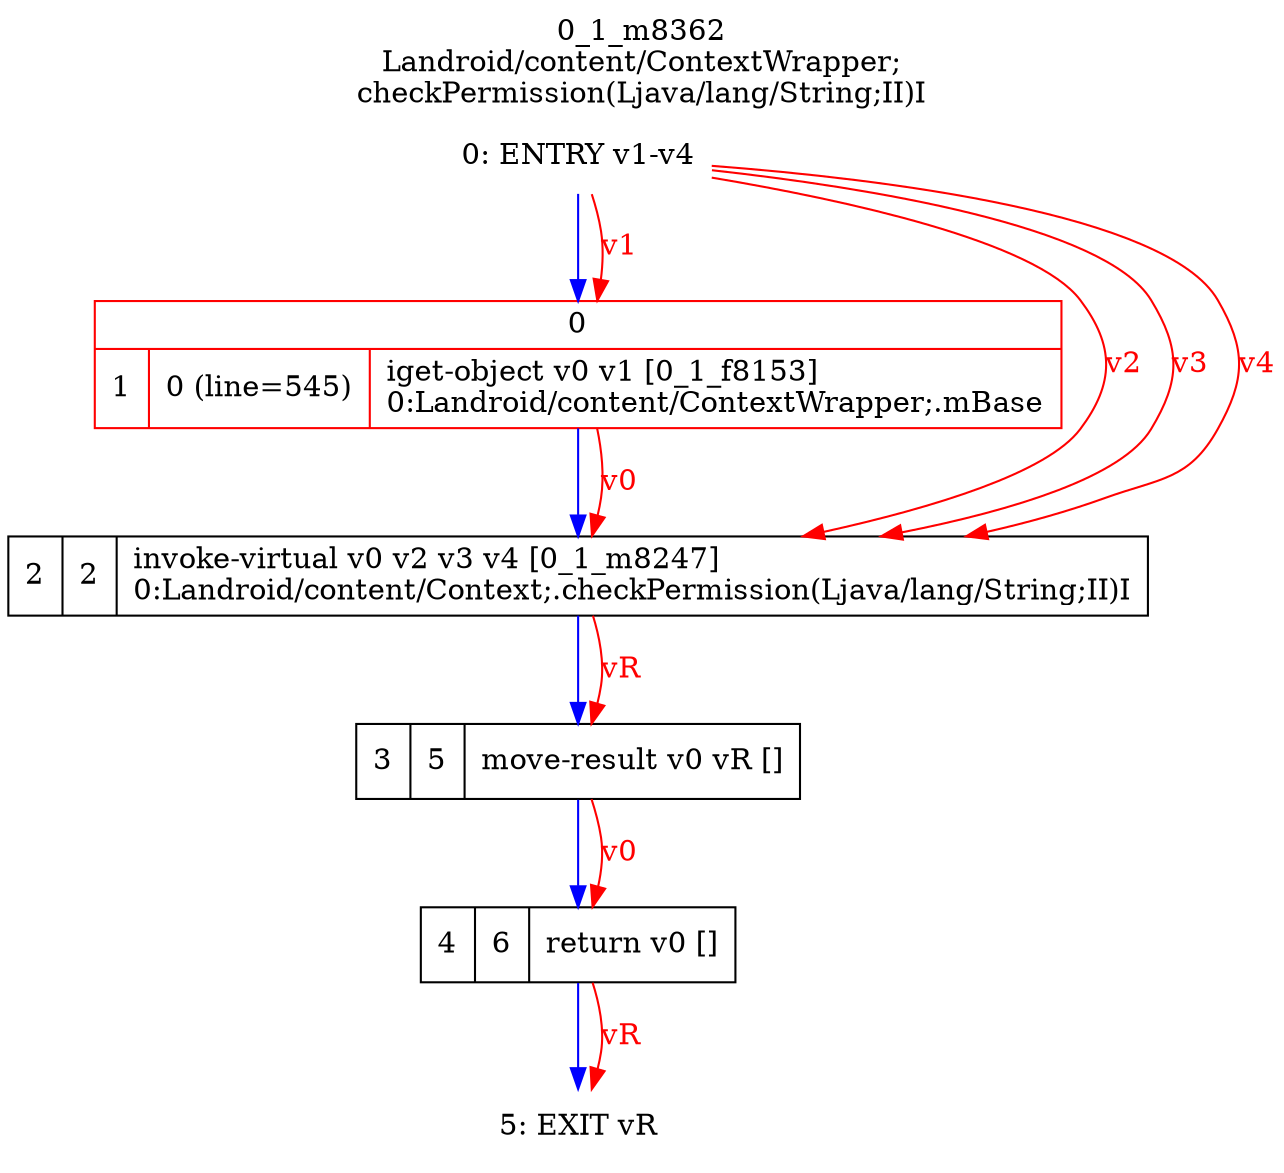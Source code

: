 digraph G {
rankdir=UD;
labelloc=t;
label="0_1_m8362\nLandroid/content/ContextWrapper;
checkPermission(Ljava/lang/String;II)I";
0[label="0: ENTRY v1-v4",shape=plaintext];
1[label="{0|{1|0 (line=545)|iget-object v0 v1 [0_1_f8153]\l0:Landroid/content/ContextWrapper;.mBase\l}}",shape=record, color=red];
2[label="2|2|invoke-virtual v0 v2 v3 v4 [0_1_m8247]\l0:Landroid/content/Context;.checkPermission(Ljava/lang/String;II)I\l",shape=record,URL="0_1_m8247.dot"];
3[label="3|5|move-result v0 vR []\l",shape=record];
4[label="4|6|return v0 []\l",shape=record];
5[label="5: EXIT vR",shape=plaintext];
0->1 [color=blue, fontcolor=blue,weight=100, taillabel=""];
1->2 [color=blue, fontcolor=blue,weight=100, taillabel=""];
2->3 [color=blue, fontcolor=blue,weight=100, taillabel=""];
3->4 [color=blue, fontcolor=blue,weight=100, taillabel=""];
4->5 [color=blue, fontcolor=blue,weight=100, taillabel=""];
0->1 [color=red, fontcolor=red, label="v1"];
0->2 [color=red, fontcolor=red, label="v2"];
0->2 [color=red, fontcolor=red, label="v3"];
0->2 [color=red, fontcolor=red, label="v4"];
1->2 [color=red, fontcolor=red, label="v0"];
2->3 [color=red, fontcolor=red, label="vR"];
3->4 [color=red, fontcolor=red, label="v0"];
4->5 [color=red, fontcolor=red, label="vR"];
}
